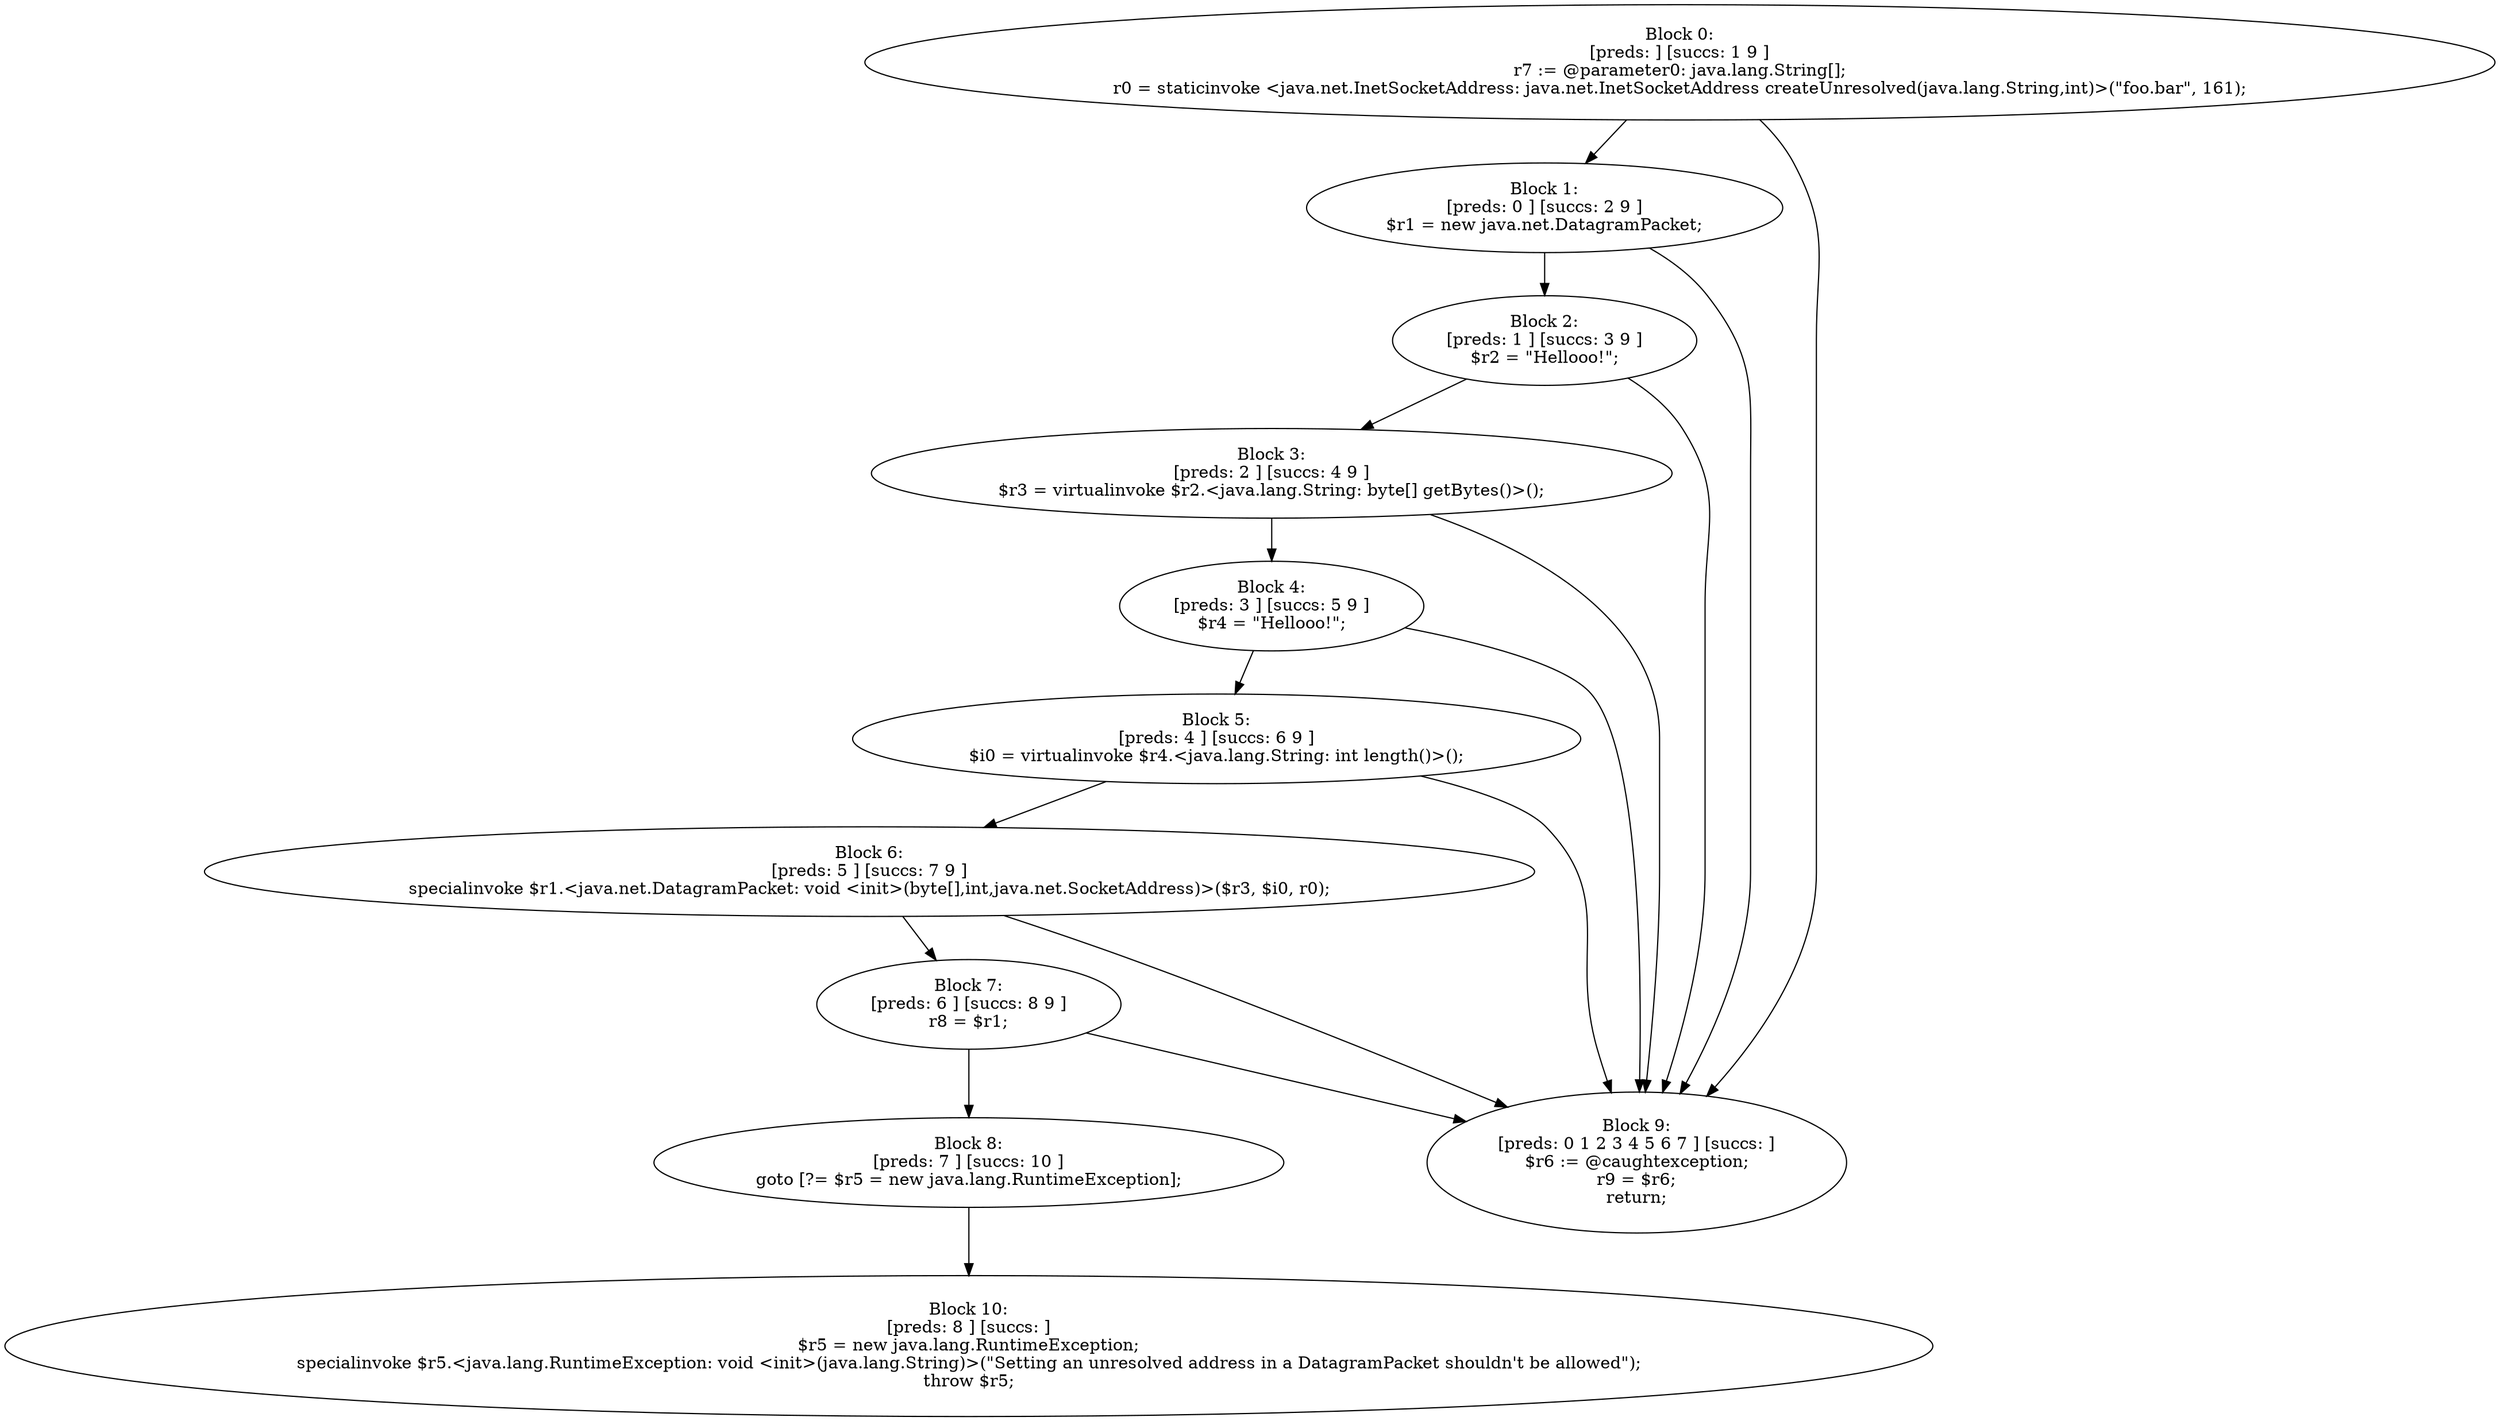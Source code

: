 digraph "unitGraph" {
    "Block 0:
[preds: ] [succs: 1 9 ]
r7 := @parameter0: java.lang.String[];
r0 = staticinvoke <java.net.InetSocketAddress: java.net.InetSocketAddress createUnresolved(java.lang.String,int)>(\"foo.bar\", 161);
"
    "Block 1:
[preds: 0 ] [succs: 2 9 ]
$r1 = new java.net.DatagramPacket;
"
    "Block 2:
[preds: 1 ] [succs: 3 9 ]
$r2 = \"Hellooo!\";
"
    "Block 3:
[preds: 2 ] [succs: 4 9 ]
$r3 = virtualinvoke $r2.<java.lang.String: byte[] getBytes()>();
"
    "Block 4:
[preds: 3 ] [succs: 5 9 ]
$r4 = \"Hellooo!\";
"
    "Block 5:
[preds: 4 ] [succs: 6 9 ]
$i0 = virtualinvoke $r4.<java.lang.String: int length()>();
"
    "Block 6:
[preds: 5 ] [succs: 7 9 ]
specialinvoke $r1.<java.net.DatagramPacket: void <init>(byte[],int,java.net.SocketAddress)>($r3, $i0, r0);
"
    "Block 7:
[preds: 6 ] [succs: 8 9 ]
r8 = $r1;
"
    "Block 8:
[preds: 7 ] [succs: 10 ]
goto [?= $r5 = new java.lang.RuntimeException];
"
    "Block 9:
[preds: 0 1 2 3 4 5 6 7 ] [succs: ]
$r6 := @caughtexception;
r9 = $r6;
return;
"
    "Block 10:
[preds: 8 ] [succs: ]
$r5 = new java.lang.RuntimeException;
specialinvoke $r5.<java.lang.RuntimeException: void <init>(java.lang.String)>(\"Setting an unresolved address in a DatagramPacket shouldn\'t be allowed\");
throw $r5;
"
    "Block 0:
[preds: ] [succs: 1 9 ]
r7 := @parameter0: java.lang.String[];
r0 = staticinvoke <java.net.InetSocketAddress: java.net.InetSocketAddress createUnresolved(java.lang.String,int)>(\"foo.bar\", 161);
"->"Block 1:
[preds: 0 ] [succs: 2 9 ]
$r1 = new java.net.DatagramPacket;
";
    "Block 0:
[preds: ] [succs: 1 9 ]
r7 := @parameter0: java.lang.String[];
r0 = staticinvoke <java.net.InetSocketAddress: java.net.InetSocketAddress createUnresolved(java.lang.String,int)>(\"foo.bar\", 161);
"->"Block 9:
[preds: 0 1 2 3 4 5 6 7 ] [succs: ]
$r6 := @caughtexception;
r9 = $r6;
return;
";
    "Block 1:
[preds: 0 ] [succs: 2 9 ]
$r1 = new java.net.DatagramPacket;
"->"Block 2:
[preds: 1 ] [succs: 3 9 ]
$r2 = \"Hellooo!\";
";
    "Block 1:
[preds: 0 ] [succs: 2 9 ]
$r1 = new java.net.DatagramPacket;
"->"Block 9:
[preds: 0 1 2 3 4 5 6 7 ] [succs: ]
$r6 := @caughtexception;
r9 = $r6;
return;
";
    "Block 2:
[preds: 1 ] [succs: 3 9 ]
$r2 = \"Hellooo!\";
"->"Block 3:
[preds: 2 ] [succs: 4 9 ]
$r3 = virtualinvoke $r2.<java.lang.String: byte[] getBytes()>();
";
    "Block 2:
[preds: 1 ] [succs: 3 9 ]
$r2 = \"Hellooo!\";
"->"Block 9:
[preds: 0 1 2 3 4 5 6 7 ] [succs: ]
$r6 := @caughtexception;
r9 = $r6;
return;
";
    "Block 3:
[preds: 2 ] [succs: 4 9 ]
$r3 = virtualinvoke $r2.<java.lang.String: byte[] getBytes()>();
"->"Block 4:
[preds: 3 ] [succs: 5 9 ]
$r4 = \"Hellooo!\";
";
    "Block 3:
[preds: 2 ] [succs: 4 9 ]
$r3 = virtualinvoke $r2.<java.lang.String: byte[] getBytes()>();
"->"Block 9:
[preds: 0 1 2 3 4 5 6 7 ] [succs: ]
$r6 := @caughtexception;
r9 = $r6;
return;
";
    "Block 4:
[preds: 3 ] [succs: 5 9 ]
$r4 = \"Hellooo!\";
"->"Block 5:
[preds: 4 ] [succs: 6 9 ]
$i0 = virtualinvoke $r4.<java.lang.String: int length()>();
";
    "Block 4:
[preds: 3 ] [succs: 5 9 ]
$r4 = \"Hellooo!\";
"->"Block 9:
[preds: 0 1 2 3 4 5 6 7 ] [succs: ]
$r6 := @caughtexception;
r9 = $r6;
return;
";
    "Block 5:
[preds: 4 ] [succs: 6 9 ]
$i0 = virtualinvoke $r4.<java.lang.String: int length()>();
"->"Block 6:
[preds: 5 ] [succs: 7 9 ]
specialinvoke $r1.<java.net.DatagramPacket: void <init>(byte[],int,java.net.SocketAddress)>($r3, $i0, r0);
";
    "Block 5:
[preds: 4 ] [succs: 6 9 ]
$i0 = virtualinvoke $r4.<java.lang.String: int length()>();
"->"Block 9:
[preds: 0 1 2 3 4 5 6 7 ] [succs: ]
$r6 := @caughtexception;
r9 = $r6;
return;
";
    "Block 6:
[preds: 5 ] [succs: 7 9 ]
specialinvoke $r1.<java.net.DatagramPacket: void <init>(byte[],int,java.net.SocketAddress)>($r3, $i0, r0);
"->"Block 7:
[preds: 6 ] [succs: 8 9 ]
r8 = $r1;
";
    "Block 6:
[preds: 5 ] [succs: 7 9 ]
specialinvoke $r1.<java.net.DatagramPacket: void <init>(byte[],int,java.net.SocketAddress)>($r3, $i0, r0);
"->"Block 9:
[preds: 0 1 2 3 4 5 6 7 ] [succs: ]
$r6 := @caughtexception;
r9 = $r6;
return;
";
    "Block 7:
[preds: 6 ] [succs: 8 9 ]
r8 = $r1;
"->"Block 8:
[preds: 7 ] [succs: 10 ]
goto [?= $r5 = new java.lang.RuntimeException];
";
    "Block 7:
[preds: 6 ] [succs: 8 9 ]
r8 = $r1;
"->"Block 9:
[preds: 0 1 2 3 4 5 6 7 ] [succs: ]
$r6 := @caughtexception;
r9 = $r6;
return;
";
    "Block 8:
[preds: 7 ] [succs: 10 ]
goto [?= $r5 = new java.lang.RuntimeException];
"->"Block 10:
[preds: 8 ] [succs: ]
$r5 = new java.lang.RuntimeException;
specialinvoke $r5.<java.lang.RuntimeException: void <init>(java.lang.String)>(\"Setting an unresolved address in a DatagramPacket shouldn\'t be allowed\");
throw $r5;
";
}
